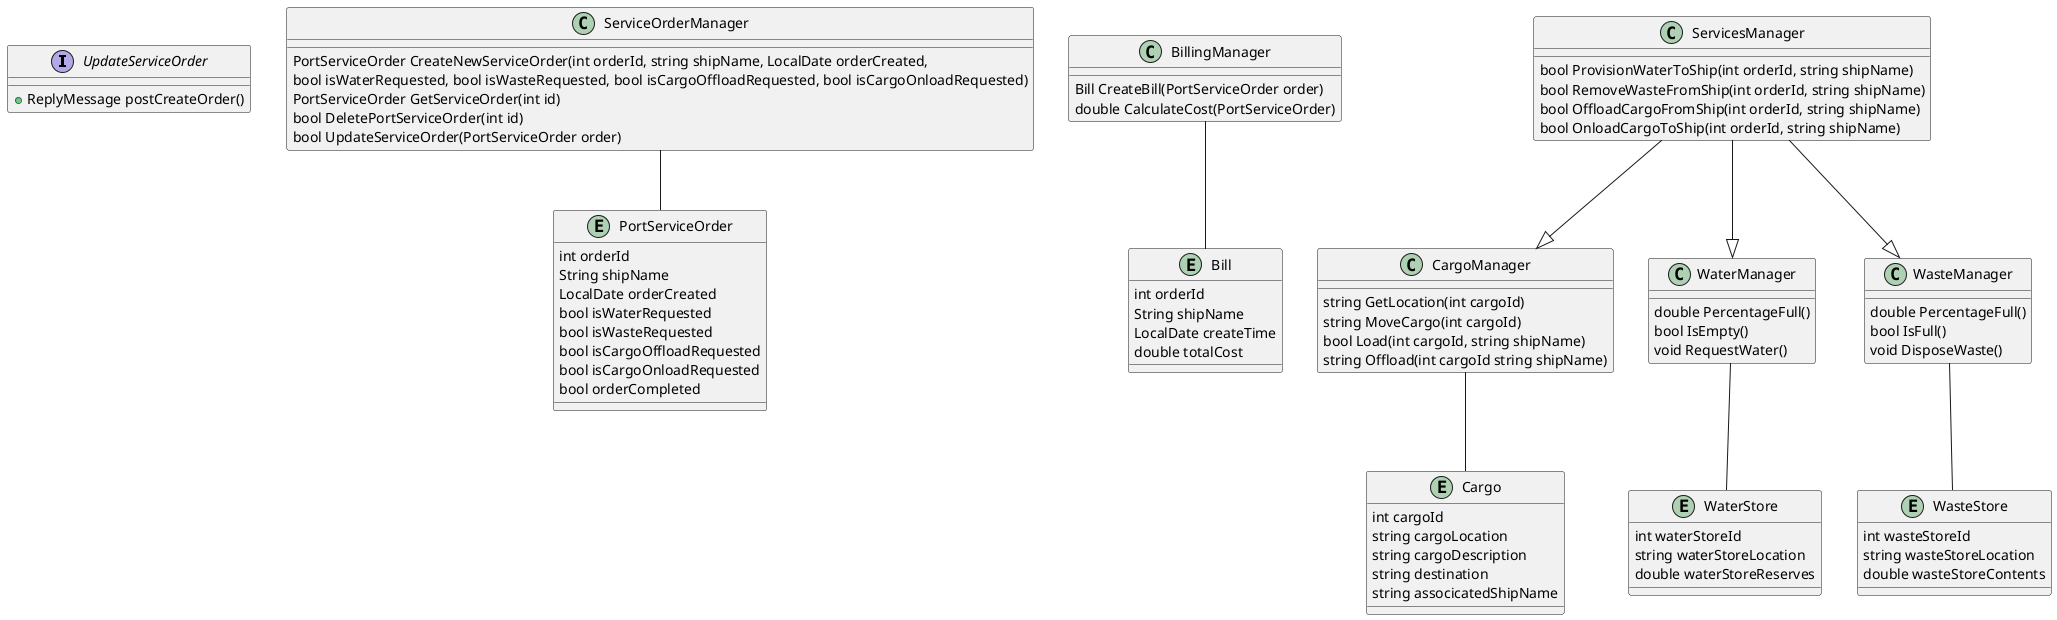 @startuml

interface UpdateServiceOrder{
    +ReplyMessage postCreateOrder()
}

entity PortServiceOrder {
    int orderId
    String shipName
    LocalDate orderCreated
    bool isWaterRequested
    bool isWasteRequested
    bool isCargoOffloadRequested
    bool isCargoOnloadRequested
    bool orderCompleted
}

entity Bill {
    int orderId
    String shipName
    LocalDate createTime
    double totalCost
}

entity Cargo {
    int cargoId
    string cargoLocation
    string cargoDescription
    string destination
    string associcatedShipName
}

entity WaterStore {
    int waterStoreId
    string waterStoreLocation
    double waterStoreReserves
}

entity WasteStore {
    int wasteStoreId
    string wasteStoreLocation
    double wasteStoreContents
}


ServiceOrderManager -- PortServiceOrder
BillingManager -- Bill
ServicesManager --|> CargoManager
ServicesManager --|> WaterManager
ServicesManager --|> WasteManager
CargoManager -- Cargo
WaterManager -- WaterStore
WasteManager -- WasteStore

class ServiceOrderManager {
    PortServiceOrder CreateNewServiceOrder(int orderId, string shipName, LocalDate orderCreated, 
    bool isWaterRequested, bool isWasteRequested, bool isCargoOffloadRequested, bool isCargoOnloadRequested)
        PortServiceOrder GetServiceOrder(int id)
    bool DeletePortServiceOrder(int id)
    bool UpdateServiceOrder(PortServiceOrder order)
}

class BillingManager {
    Bill CreateBill(PortServiceOrder order)
    double CalculateCost(PortServiceOrder)
}

class ServicesManager {
    bool ProvisionWaterToShip(int orderId, string shipName)
    bool RemoveWasteFromShip(int orderId, string shipName)
    bool OffloadCargoFromShip(int orderId, string shipName)
    bool OnloadCargoToShip(int orderId, string shipName)
}

class CargoManager {
    string GetLocation(int cargoId)
    string MoveCargo(int cargoId)
    bool Load(int cargoId, string shipName)
    string Offload(int cargoId string shipName)
}

class WaterManager {
    double PercentageFull()
    bool IsEmpty()
    void RequestWater()
}

class WasteManager {
    double PercentageFull()
    bool IsFull()
    void DisposeWaste()
}


@enduml

